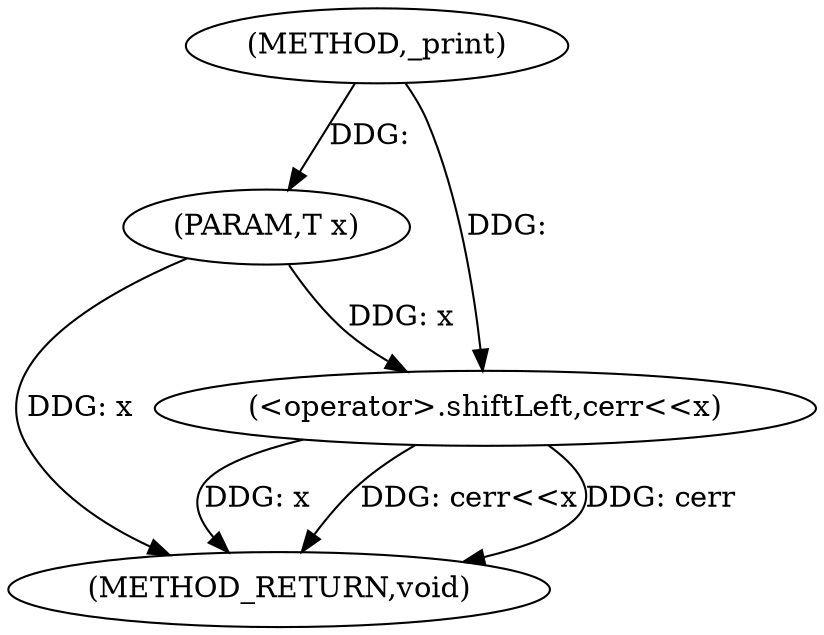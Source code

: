 digraph "_print" {  
"1000261" [label = "(METHOD,_print)" ]
"1000267" [label = "(METHOD_RETURN,void)" ]
"1000262" [label = "(PARAM,T x)" ]
"1000264" [label = "(<operator>.shiftLeft,cerr<<x)" ]
  "1000262" -> "1000267"  [ label = "DDG: x"] 
  "1000264" -> "1000267"  [ label = "DDG: x"] 
  "1000264" -> "1000267"  [ label = "DDG: cerr<<x"] 
  "1000264" -> "1000267"  [ label = "DDG: cerr"] 
  "1000261" -> "1000262"  [ label = "DDG: "] 
  "1000261" -> "1000264"  [ label = "DDG: "] 
  "1000262" -> "1000264"  [ label = "DDG: x"] 
}
